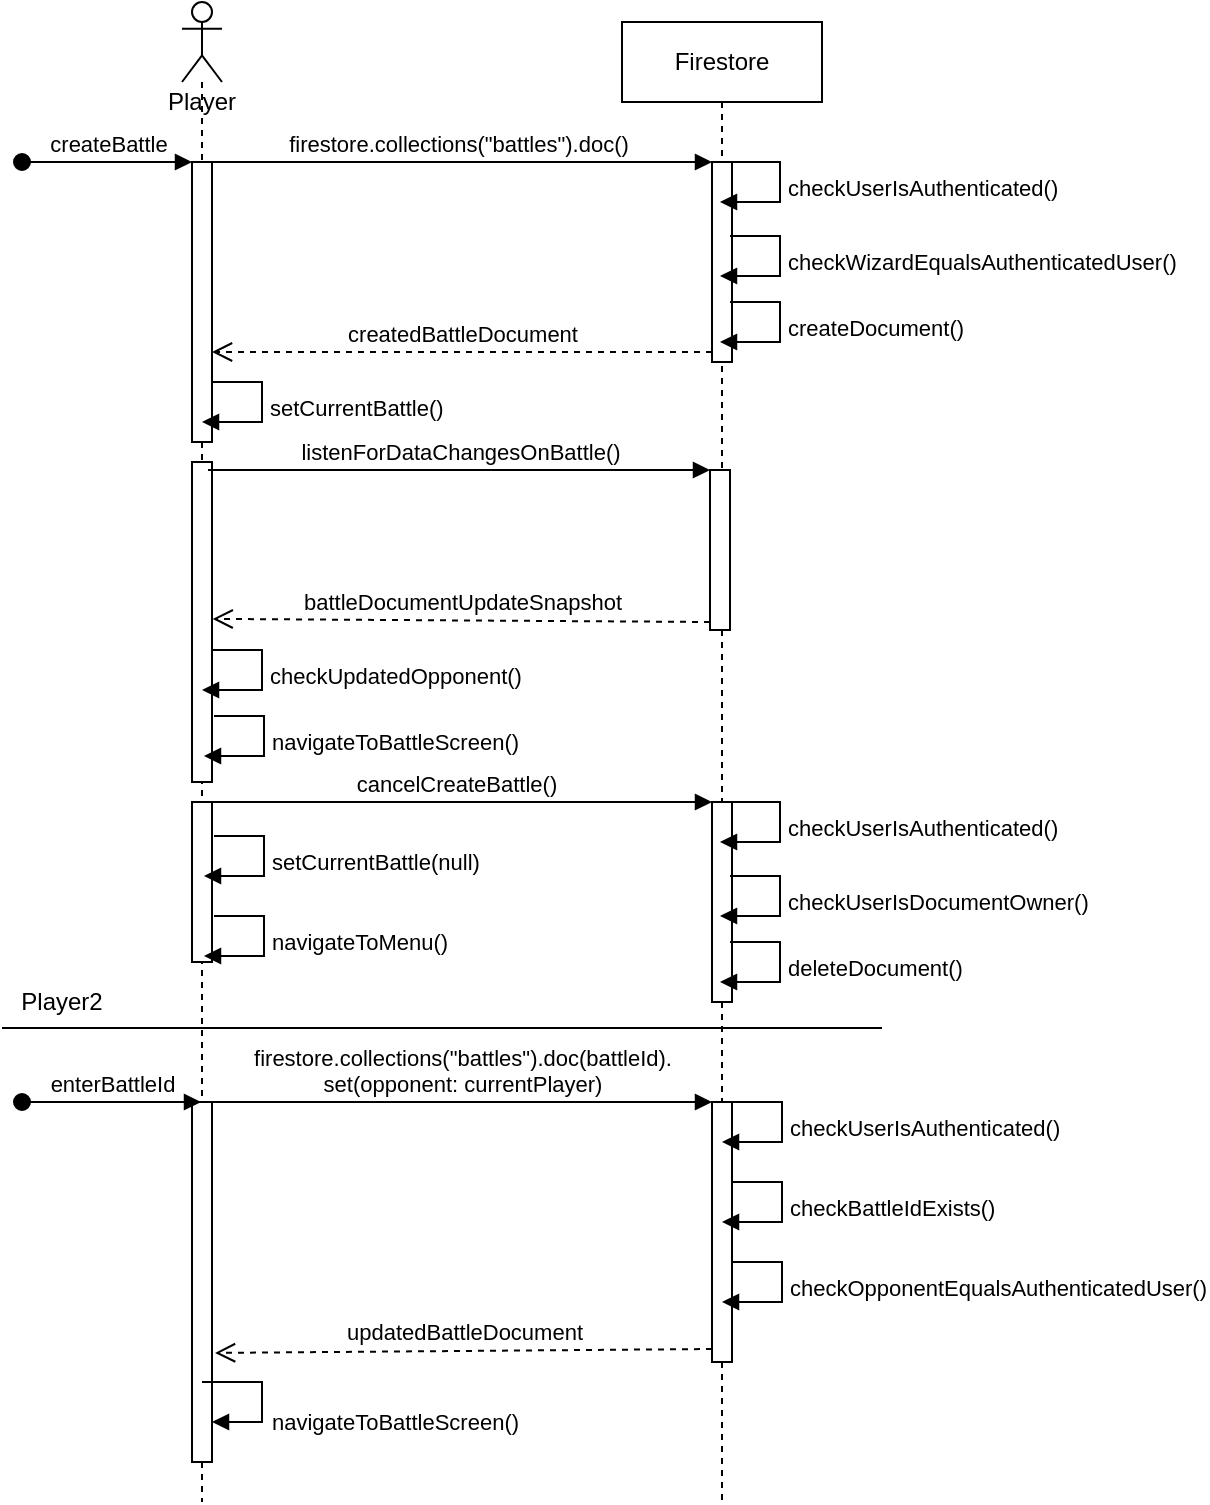 <mxfile version="14.3.0" type="github">
  <diagram id="kgpKYQtTHZ0yAKxKKP6v" name="Page-1">
    <mxGraphModel dx="1527" dy="908" grid="1" gridSize="10" guides="1" tooltips="1" connect="1" arrows="1" fold="1" page="1" pageScale="1" pageWidth="850" pageHeight="1100" math="0" shadow="0">
      <root>
        <mxCell id="0" />
        <mxCell id="1" parent="0" />
        <mxCell id="dDlLGJxj14NWyJv1FB35-6" value="Player" style="shape=umlLifeline;participant=umlActor;perimeter=lifelinePerimeter;whiteSpace=wrap;html=1;container=1;collapsible=0;recursiveResize=0;verticalAlign=top;spacingTop=36;outlineConnect=0;" vertex="1" parent="1">
          <mxGeometry x="160" y="90" width="20" height="750" as="geometry" />
        </mxCell>
        <mxCell id="dDlLGJxj14NWyJv1FB35-15" value="" style="html=1;points=[];perimeter=orthogonalPerimeter;" vertex="1" parent="dDlLGJxj14NWyJv1FB35-6">
          <mxGeometry x="5" y="80" width="10" height="140" as="geometry" />
        </mxCell>
        <mxCell id="dDlLGJxj14NWyJv1FB35-16" value="createBattle" style="html=1;verticalAlign=bottom;startArrow=oval;endArrow=block;startSize=8;" edge="1" target="dDlLGJxj14NWyJv1FB35-15" parent="dDlLGJxj14NWyJv1FB35-6">
          <mxGeometry relative="1" as="geometry">
            <mxPoint x="-80" y="80" as="sourcePoint" />
          </mxGeometry>
        </mxCell>
        <mxCell id="dDlLGJxj14NWyJv1FB35-27" value="" style="html=1;points=[];perimeter=orthogonalPerimeter;" vertex="1" parent="dDlLGJxj14NWyJv1FB35-6">
          <mxGeometry x="5" y="550" width="10" height="180" as="geometry" />
        </mxCell>
        <mxCell id="dDlLGJxj14NWyJv1FB35-46" value="" style="html=1;points=[];perimeter=orthogonalPerimeter;" vertex="1" parent="dDlLGJxj14NWyJv1FB35-6">
          <mxGeometry x="5" y="230" width="10" height="160" as="geometry" />
        </mxCell>
        <mxCell id="dDlLGJxj14NWyJv1FB35-47" value="" style="html=1;points=[];perimeter=orthogonalPerimeter;" vertex="1" parent="dDlLGJxj14NWyJv1FB35-6">
          <mxGeometry x="5" y="400" width="10" height="80" as="geometry" />
        </mxCell>
        <mxCell id="dDlLGJxj14NWyJv1FB35-17" value="Firestore" style="shape=umlLifeline;perimeter=lifelinePerimeter;whiteSpace=wrap;html=1;container=1;collapsible=0;recursiveResize=0;outlineConnect=0;" vertex="1" parent="1">
          <mxGeometry x="380" y="100" width="100" height="740" as="geometry" />
        </mxCell>
        <mxCell id="dDlLGJxj14NWyJv1FB35-18" value="" style="html=1;points=[];perimeter=orthogonalPerimeter;" vertex="1" parent="dDlLGJxj14NWyJv1FB35-17">
          <mxGeometry x="45" y="70" width="10" height="100" as="geometry" />
        </mxCell>
        <mxCell id="dDlLGJxj14NWyJv1FB35-24" value="" style="html=1;points=[];perimeter=orthogonalPerimeter;" vertex="1" parent="dDlLGJxj14NWyJv1FB35-17">
          <mxGeometry x="45" y="540" width="10" height="130" as="geometry" />
        </mxCell>
        <mxCell id="dDlLGJxj14NWyJv1FB35-29" value="createDocument()" style="edgeStyle=orthogonalEdgeStyle;html=1;align=left;spacingLeft=2;endArrow=block;rounded=0;entryX=1;entryY=0;" edge="1" parent="dDlLGJxj14NWyJv1FB35-17">
          <mxGeometry relative="1" as="geometry">
            <mxPoint x="54" y="140" as="sourcePoint" />
            <Array as="points">
              <mxPoint x="79" y="140" />
            </Array>
            <mxPoint x="49" y="160" as="targetPoint" />
          </mxGeometry>
        </mxCell>
        <mxCell id="dDlLGJxj14NWyJv1FB35-48" value="" style="html=1;points=[];perimeter=orthogonalPerimeter;" vertex="1" parent="dDlLGJxj14NWyJv1FB35-17">
          <mxGeometry x="45" y="390" width="10" height="100" as="geometry" />
        </mxCell>
        <mxCell id="dDlLGJxj14NWyJv1FB35-19" value="firestore.collections(&quot;battles&quot;).doc()" style="html=1;verticalAlign=bottom;endArrow=block;entryX=0;entryY=0;" edge="1" target="dDlLGJxj14NWyJv1FB35-18" parent="1" source="dDlLGJxj14NWyJv1FB35-6">
          <mxGeometry relative="1" as="geometry">
            <mxPoint x="440" y="170" as="sourcePoint" />
          </mxGeometry>
        </mxCell>
        <mxCell id="dDlLGJxj14NWyJv1FB35-20" value="createdBattleDocument" style="html=1;verticalAlign=bottom;endArrow=open;dashed=1;endSize=8;exitX=0;exitY=0.95;" edge="1" source="dDlLGJxj14NWyJv1FB35-18" parent="1" target="dDlLGJxj14NWyJv1FB35-15">
          <mxGeometry relative="1" as="geometry">
            <mxPoint x="440" y="246" as="targetPoint" />
          </mxGeometry>
        </mxCell>
        <mxCell id="dDlLGJxj14NWyJv1FB35-23" value="enterBattleId" style="html=1;verticalAlign=bottom;startArrow=oval;startFill=1;endArrow=block;startSize=8;" edge="1" parent="1">
          <mxGeometry width="60" relative="1" as="geometry">
            <mxPoint x="80" y="640" as="sourcePoint" />
            <mxPoint x="169.5" y="640" as="targetPoint" />
          </mxGeometry>
        </mxCell>
        <mxCell id="dDlLGJxj14NWyJv1FB35-25" value="firestore.collections(&quot;battles&quot;).doc(battleId).&lt;br&gt;set(opponent: currentPlayer)" style="html=1;verticalAlign=bottom;endArrow=block;entryX=0;entryY=0;" edge="1" target="dDlLGJxj14NWyJv1FB35-24" parent="1">
          <mxGeometry relative="1" as="geometry">
            <mxPoint x="174" y="640" as="sourcePoint" />
          </mxGeometry>
        </mxCell>
        <mxCell id="dDlLGJxj14NWyJv1FB35-26" value="updatedBattleDocument" style="html=1;verticalAlign=bottom;endArrow=open;dashed=1;endSize=8;exitX=0;exitY=0.95;entryX=1.153;entryY=0.697;entryDx=0;entryDy=0;entryPerimeter=0;" edge="1" source="dDlLGJxj14NWyJv1FB35-24" parent="1" target="dDlLGJxj14NWyJv1FB35-27">
          <mxGeometry relative="1" as="geometry">
            <mxPoint x="180" y="764" as="targetPoint" />
          </mxGeometry>
        </mxCell>
        <mxCell id="dDlLGJxj14NWyJv1FB35-30" value="checkUserIsAuthenticated()" style="edgeStyle=orthogonalEdgeStyle;html=1;align=left;spacingLeft=2;endArrow=block;rounded=0;entryX=1;entryY=0;" edge="1" parent="1">
          <mxGeometry relative="1" as="geometry">
            <mxPoint x="435" y="640" as="sourcePoint" />
            <Array as="points">
              <mxPoint x="460" y="640" />
            </Array>
            <mxPoint x="430" y="660" as="targetPoint" />
          </mxGeometry>
        </mxCell>
        <mxCell id="dDlLGJxj14NWyJv1FB35-31" value="checkBattleIdExists()" style="edgeStyle=orthogonalEdgeStyle;html=1;align=left;spacingLeft=2;endArrow=block;rounded=0;entryX=1;entryY=0;" edge="1" parent="1">
          <mxGeometry relative="1" as="geometry">
            <mxPoint x="435" y="680" as="sourcePoint" />
            <Array as="points">
              <mxPoint x="460" y="680" />
            </Array>
            <mxPoint x="430" y="700" as="targetPoint" />
          </mxGeometry>
        </mxCell>
        <mxCell id="dDlLGJxj14NWyJv1FB35-32" value="checkUserIsAuthenticated()" style="edgeStyle=orthogonalEdgeStyle;html=1;align=left;spacingLeft=2;endArrow=block;rounded=0;entryX=1;entryY=0;" edge="1" parent="1">
          <mxGeometry relative="1" as="geometry">
            <mxPoint x="434" y="170" as="sourcePoint" />
            <Array as="points">
              <mxPoint x="459" y="170" />
            </Array>
            <mxPoint x="429" y="190" as="targetPoint" />
          </mxGeometry>
        </mxCell>
        <mxCell id="dDlLGJxj14NWyJv1FB35-33" value="checkWizardEqualsAuthenticatedUser()" style="edgeStyle=orthogonalEdgeStyle;html=1;align=left;spacingLeft=2;endArrow=block;rounded=0;entryX=1;entryY=0;" edge="1" parent="1">
          <mxGeometry relative="1" as="geometry">
            <mxPoint x="434" y="207" as="sourcePoint" />
            <Array as="points">
              <mxPoint x="459" y="207" />
            </Array>
            <mxPoint x="429" y="227" as="targetPoint" />
          </mxGeometry>
        </mxCell>
        <mxCell id="dDlLGJxj14NWyJv1FB35-34" value="checkOpponentEqualsAuthenticatedUser()" style="edgeStyle=orthogonalEdgeStyle;html=1;align=left;spacingLeft=2;endArrow=block;rounded=0;entryX=1;entryY=0;" edge="1" parent="1">
          <mxGeometry relative="1" as="geometry">
            <mxPoint x="435" y="720" as="sourcePoint" />
            <Array as="points">
              <mxPoint x="460" y="720" />
            </Array>
            <mxPoint x="430" y="740" as="targetPoint" />
          </mxGeometry>
        </mxCell>
        <mxCell id="dDlLGJxj14NWyJv1FB35-35" value="setCurrentBattle()" style="edgeStyle=orthogonalEdgeStyle;html=1;align=left;spacingLeft=2;endArrow=block;rounded=0;entryX=1;entryY=0;" edge="1" parent="1">
          <mxGeometry relative="1" as="geometry">
            <mxPoint x="175" y="280" as="sourcePoint" />
            <Array as="points">
              <mxPoint x="200" y="280" />
            </Array>
            <mxPoint x="170" y="300" as="targetPoint" />
          </mxGeometry>
        </mxCell>
        <mxCell id="dDlLGJxj14NWyJv1FB35-36" value="" style="line;strokeWidth=1;fillColor=none;align=left;verticalAlign=middle;spacingTop=-1;spacingLeft=3;spacingRight=3;rotatable=0;labelPosition=right;points=[];portConstraint=eastwest;" vertex="1" parent="1">
          <mxGeometry x="70" y="599" width="440" height="8" as="geometry" />
        </mxCell>
        <mxCell id="dDlLGJxj14NWyJv1FB35-37" value="Player2" style="text;html=1;strokeColor=none;fillColor=none;align=center;verticalAlign=middle;whiteSpace=wrap;rounded=0;" vertex="1" parent="1">
          <mxGeometry x="80" y="580" width="40" height="20" as="geometry" />
        </mxCell>
        <mxCell id="dDlLGJxj14NWyJv1FB35-40" value="navigateToBattleScreen()" style="edgeStyle=orthogonalEdgeStyle;html=1;align=left;spacingLeft=2;endArrow=block;rounded=0;entryX=1;entryY=0;" edge="1" parent="1">
          <mxGeometry x="0.333" relative="1" as="geometry">
            <mxPoint x="170" y="780" as="sourcePoint" />
            <Array as="points">
              <mxPoint x="200" y="780" />
              <mxPoint x="200" y="800" />
            </Array>
            <mxPoint x="175" y="800" as="targetPoint" />
            <mxPoint x="1" as="offset" />
          </mxGeometry>
        </mxCell>
        <mxCell id="dDlLGJxj14NWyJv1FB35-41" value="" style="html=1;points=[];perimeter=orthogonalPerimeter;" vertex="1" parent="1">
          <mxGeometry x="424" y="324" width="10" height="80" as="geometry" />
        </mxCell>
        <mxCell id="dDlLGJxj14NWyJv1FB35-42" value="listenForDataChangesOnBattle()" style="html=1;verticalAlign=bottom;endArrow=block;entryX=0;entryY=0;" edge="1" target="dDlLGJxj14NWyJv1FB35-41" parent="1">
          <mxGeometry relative="1" as="geometry">
            <mxPoint x="173" y="324" as="sourcePoint" />
          </mxGeometry>
        </mxCell>
        <mxCell id="dDlLGJxj14NWyJv1FB35-43" value="battleDocumentUpdateSnapshot" style="html=1;verticalAlign=bottom;endArrow=open;dashed=1;endSize=8;exitX=0;exitY=0.95;entryX=1.035;entryY=0.724;entryDx=0;entryDy=0;entryPerimeter=0;" edge="1" source="dDlLGJxj14NWyJv1FB35-41" parent="1">
          <mxGeometry relative="1" as="geometry">
            <mxPoint x="175.35" y="398.44" as="targetPoint" />
          </mxGeometry>
        </mxCell>
        <mxCell id="dDlLGJxj14NWyJv1FB35-44" value="checkUpdatedOpponent()" style="edgeStyle=orthogonalEdgeStyle;html=1;align=left;spacingLeft=2;endArrow=block;rounded=0;entryX=1;entryY=0;" edge="1" parent="1">
          <mxGeometry relative="1" as="geometry">
            <mxPoint x="175" y="414" as="sourcePoint" />
            <Array as="points">
              <mxPoint x="200" y="414" />
            </Array>
            <mxPoint x="170" y="434" as="targetPoint" />
          </mxGeometry>
        </mxCell>
        <mxCell id="dDlLGJxj14NWyJv1FB35-45" value="navigateToBattleScreen()" style="edgeStyle=orthogonalEdgeStyle;html=1;align=left;spacingLeft=2;endArrow=block;rounded=0;entryX=1;entryY=0;" edge="1" parent="1">
          <mxGeometry relative="1" as="geometry">
            <mxPoint x="176" y="447" as="sourcePoint" />
            <Array as="points">
              <mxPoint x="201" y="447" />
            </Array>
            <mxPoint x="171" y="467" as="targetPoint" />
          </mxGeometry>
        </mxCell>
        <mxCell id="dDlLGJxj14NWyJv1FB35-49" value="cancelCreateBattle()" style="html=1;verticalAlign=bottom;endArrow=block;entryX=0;entryY=0;" edge="1" target="dDlLGJxj14NWyJv1FB35-48" parent="1">
          <mxGeometry relative="1" as="geometry">
            <mxPoint x="169" y="490" as="sourcePoint" />
          </mxGeometry>
        </mxCell>
        <mxCell id="dDlLGJxj14NWyJv1FB35-51" value="navigateToMenu()" style="edgeStyle=orthogonalEdgeStyle;html=1;align=left;spacingLeft=2;endArrow=block;rounded=0;entryX=1;entryY=0;" edge="1" parent="1">
          <mxGeometry relative="1" as="geometry">
            <mxPoint x="176" y="547" as="sourcePoint" />
            <Array as="points">
              <mxPoint x="201" y="547" />
            </Array>
            <mxPoint x="171" y="567" as="targetPoint" />
          </mxGeometry>
        </mxCell>
        <mxCell id="dDlLGJxj14NWyJv1FB35-52" value="setCurrentBattle(null)" style="edgeStyle=orthogonalEdgeStyle;html=1;align=left;spacingLeft=2;endArrow=block;rounded=0;entryX=1;entryY=0;" edge="1" parent="1">
          <mxGeometry relative="1" as="geometry">
            <mxPoint x="176" y="507" as="sourcePoint" />
            <Array as="points">
              <mxPoint x="201" y="507" />
            </Array>
            <mxPoint x="171" y="527" as="targetPoint" />
          </mxGeometry>
        </mxCell>
        <mxCell id="dDlLGJxj14NWyJv1FB35-54" value="deleteDocument()" style="edgeStyle=orthogonalEdgeStyle;html=1;align=left;spacingLeft=2;endArrow=block;rounded=0;entryX=1;entryY=0;" edge="1" parent="1">
          <mxGeometry relative="1" as="geometry">
            <mxPoint x="434" y="560" as="sourcePoint" />
            <Array as="points">
              <mxPoint x="459" y="560" />
            </Array>
            <mxPoint x="429" y="580" as="targetPoint" />
          </mxGeometry>
        </mxCell>
        <mxCell id="dDlLGJxj14NWyJv1FB35-55" value="checkUserIsAuthenticated()" style="edgeStyle=orthogonalEdgeStyle;html=1;align=left;spacingLeft=2;endArrow=block;rounded=0;entryX=1;entryY=0;" edge="1" parent="1">
          <mxGeometry relative="1" as="geometry">
            <mxPoint x="434" y="490" as="sourcePoint" />
            <Array as="points">
              <mxPoint x="459" y="490" />
            </Array>
            <mxPoint x="429" y="510" as="targetPoint" />
          </mxGeometry>
        </mxCell>
        <mxCell id="dDlLGJxj14NWyJv1FB35-56" value="checkUserIsDocumentOwner()" style="edgeStyle=orthogonalEdgeStyle;html=1;align=left;spacingLeft=2;endArrow=block;rounded=0;entryX=1;entryY=0;" edge="1" parent="1">
          <mxGeometry relative="1" as="geometry">
            <mxPoint x="434" y="527" as="sourcePoint" />
            <Array as="points">
              <mxPoint x="459" y="527" />
            </Array>
            <mxPoint x="429" y="547" as="targetPoint" />
          </mxGeometry>
        </mxCell>
      </root>
    </mxGraphModel>
  </diagram>
</mxfile>
